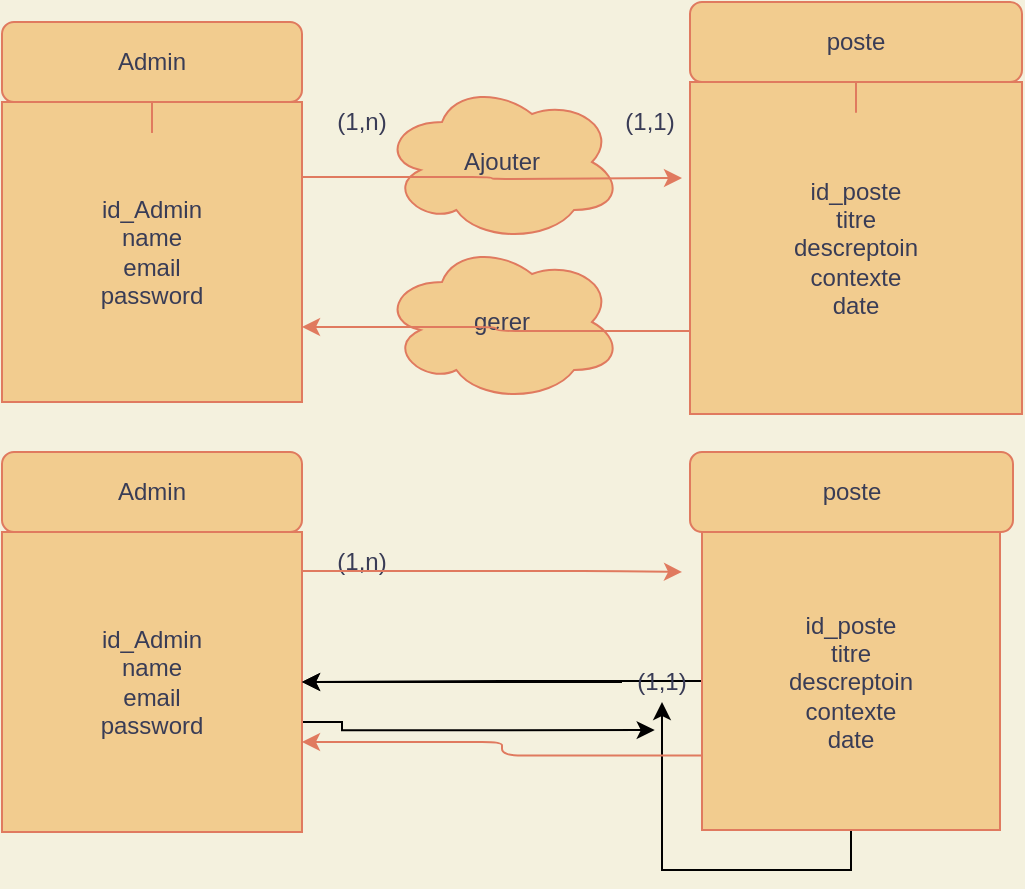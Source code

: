 <mxfile>
    <diagram id="f-Ndyb-gNEC2TCcNITdp" name="Page-1">
        <mxGraphModel dx="1273" dy="370" grid="1" gridSize="10" guides="1" tooltips="1" connect="1" arrows="1" fold="1" page="1" pageScale="1" pageWidth="827" pageHeight="1169" background="#F4F1DE" math="0" shadow="0">
            <root>
                <mxCell id="0"/>
                <mxCell id="1" parent="0"/>
                <mxCell id="4" value="id_Admin&lt;br&gt;name&lt;br&gt;email&lt;br&gt;password" style="whiteSpace=wrap;html=1;aspect=fixed;rounded=0;sketch=0;strokeColor=#E07A5F;fillColor=#F2CC8F;fontColor=#393C56;" parent="1" vertex="1">
                    <mxGeometry x="70" y="370" width="150" height="150" as="geometry"/>
                </mxCell>
                <mxCell id="26" value="" style="edgeStyle=orthogonalEdgeStyle;curved=0;rounded=1;sketch=0;orthogonalLoop=1;jettySize=auto;html=1;strokeColor=#E07A5F;fillColor=#F2CC8F;fontColor=#393C56;" parent="1" source="6" target="4" edge="1">
                    <mxGeometry relative="1" as="geometry"/>
                </mxCell>
                <mxCell id="27" value="" style="edgeStyle=orthogonalEdgeStyle;curved=0;rounded=1;sketch=0;orthogonalLoop=1;jettySize=auto;html=1;strokeColor=#E07A5F;fillColor=#F2CC8F;fontColor=#393C56;" parent="1" source="6" target="4" edge="1">
                    <mxGeometry relative="1" as="geometry"/>
                </mxCell>
                <mxCell id="6" value="Admin&lt;br&gt;" style="rounded=1;whiteSpace=wrap;html=1;sketch=0;strokeColor=#E07A5F;fillColor=#F2CC8F;fontColor=#393C56;" parent="1" vertex="1">
                    <mxGeometry x="70" y="330" width="150" height="40" as="geometry"/>
                </mxCell>
                <mxCell id="9" value="id_poste&lt;br&gt;titre&lt;br&gt;descreptoin&lt;br&gt;contexte&lt;br&gt;date&lt;br&gt;" style="whiteSpace=wrap;html=1;aspect=fixed;rounded=0;sketch=0;strokeColor=#E07A5F;fillColor=#F2CC8F;fontColor=#393C56;" parent="1" vertex="1">
                    <mxGeometry x="414" y="360" width="166" height="166" as="geometry"/>
                </mxCell>
                <mxCell id="25" value="" style="edgeStyle=orthogonalEdgeStyle;curved=0;rounded=1;sketch=0;orthogonalLoop=1;jettySize=auto;html=1;strokeColor=#E07A5F;fillColor=#F2CC8F;fontColor=#393C56;" parent="1" source="10" target="9" edge="1">
                    <mxGeometry relative="1" as="geometry"/>
                </mxCell>
                <mxCell id="10" value="poste" style="rounded=1;whiteSpace=wrap;html=1;sketch=0;strokeColor=#E07A5F;fillColor=#F2CC8F;fontColor=#393C56;" parent="1" vertex="1">
                    <mxGeometry x="414" y="320" width="166" height="40" as="geometry"/>
                </mxCell>
                <mxCell id="13" value="Ajouter" style="ellipse;shape=cloud;whiteSpace=wrap;html=1;rounded=0;sketch=0;strokeColor=#E07A5F;fillColor=#F2CC8F;fontColor=#393C56;" parent="1" vertex="1">
                    <mxGeometry x="260" y="360" width="120" height="80" as="geometry"/>
                </mxCell>
                <mxCell id="14" style="edgeStyle=orthogonalEdgeStyle;curved=0;rounded=1;sketch=0;orthogonalLoop=1;jettySize=auto;html=1;exitX=1;exitY=0.25;exitDx=0;exitDy=0;strokeColor=#E07A5F;fillColor=#F2CC8F;fontColor=#393C56;" parent="1" source="4" edge="1">
                    <mxGeometry relative="1" as="geometry">
                        <mxPoint x="410" y="408" as="targetPoint"/>
                        <mxPoint x="220" y="407.5" as="sourcePoint"/>
                    </mxGeometry>
                </mxCell>
                <mxCell id="16" value="gerer" style="ellipse;shape=cloud;whiteSpace=wrap;html=1;rounded=0;sketch=0;strokeColor=#E07A5F;fillColor=#F2CC8F;fontColor=#393C56;" parent="1" vertex="1">
                    <mxGeometry x="260" y="440" width="120" height="80" as="geometry"/>
                </mxCell>
                <mxCell id="17" style="edgeStyle=orthogonalEdgeStyle;curved=0;rounded=1;sketch=0;orthogonalLoop=1;jettySize=auto;html=1;exitX=0;exitY=0.75;exitDx=0;exitDy=0;strokeColor=#E07A5F;fillColor=#F2CC8F;fontColor=#393C56;entryX=1;entryY=0.75;entryDx=0;entryDy=0;" parent="1" source="9" target="4" edge="1">
                    <mxGeometry relative="1" as="geometry">
                        <mxPoint x="220" y="482.5" as="targetPoint"/>
                        <mxPoint x="414" y="484.5" as="sourcePoint"/>
                    </mxGeometry>
                </mxCell>
                <mxCell id="19" value="(1,n)" style="text;html=1;strokeColor=none;fillColor=none;align=center;verticalAlign=middle;whiteSpace=wrap;rounded=0;sketch=0;fontColor=#393C56;" parent="1" vertex="1">
                    <mxGeometry x="230" y="370" width="40" height="20" as="geometry"/>
                </mxCell>
                <mxCell id="24" value="(1,1)" style="text;html=1;strokeColor=none;fillColor=none;align=center;verticalAlign=middle;whiteSpace=wrap;rounded=0;sketch=0;fontColor=#393C56;" parent="1" vertex="1">
                    <mxGeometry x="374" y="370" width="40" height="20" as="geometry"/>
                </mxCell>
                <mxCell id="38" value="" style="edgeStyle=orthogonalEdgeStyle;rounded=0;orthogonalLoop=1;jettySize=auto;html=1;entryX=0.409;entryY=1.703;entryDx=0;entryDy=0;entryPerimeter=0;" edge="1" parent="1" source="28" target="34">
                    <mxGeometry relative="1" as="geometry">
                        <Array as="points">
                            <mxPoint x="240" y="680"/>
                            <mxPoint x="240" y="684"/>
                        </Array>
                    </mxGeometry>
                </mxCell>
                <mxCell id="28" value="id_Admin&lt;br&gt;name&lt;br&gt;email&lt;br&gt;password" style="whiteSpace=wrap;html=1;aspect=fixed;rounded=0;sketch=0;strokeColor=#E07A5F;fillColor=#F2CC8F;fontColor=#393C56;" vertex="1" parent="1">
                    <mxGeometry x="70" y="585" width="150" height="150" as="geometry"/>
                </mxCell>
                <mxCell id="29" value="Admin&lt;br&gt;" style="rounded=1;whiteSpace=wrap;html=1;sketch=0;strokeColor=#E07A5F;fillColor=#F2CC8F;fontColor=#393C56;" vertex="1" parent="1">
                    <mxGeometry x="70" y="545" width="150" height="40" as="geometry"/>
                </mxCell>
                <mxCell id="39" style="edgeStyle=orthogonalEdgeStyle;rounded=0;orthogonalLoop=1;jettySize=auto;html=1;entryX=1;entryY=0.5;entryDx=0;entryDy=0;" edge="1" parent="1" source="31" target="28">
                    <mxGeometry relative="1" as="geometry">
                        <mxPoint x="250" y="660" as="targetPoint"/>
                    </mxGeometry>
                </mxCell>
                <mxCell id="41" value="" style="edgeStyle=orthogonalEdgeStyle;rounded=0;orthogonalLoop=1;jettySize=auto;html=1;" edge="1" parent="1" source="31" target="34">
                    <mxGeometry relative="1" as="geometry"/>
                </mxCell>
                <mxCell id="31" value="id_poste&lt;br&gt;titre&lt;br&gt;descreptoin&lt;br&gt;contexte&lt;br&gt;date&lt;br&gt;" style="whiteSpace=wrap;html=1;aspect=fixed;rounded=0;sketch=0;strokeColor=#E07A5F;fillColor=#F2CC8F;fontColor=#393C56;" vertex="1" parent="1">
                    <mxGeometry x="420" y="585" width="149" height="149" as="geometry"/>
                </mxCell>
                <mxCell id="32" value="poste" style="rounded=1;whiteSpace=wrap;html=1;sketch=0;strokeColor=#E07A5F;fillColor=#F2CC8F;fontColor=#393C56;" vertex="1" parent="1">
                    <mxGeometry x="414" y="545" width="161.5" height="40" as="geometry"/>
                </mxCell>
                <mxCell id="33" value="(1,n)" style="text;html=1;strokeColor=none;fillColor=none;align=center;verticalAlign=middle;whiteSpace=wrap;rounded=0;sketch=0;fontColor=#393C56;" vertex="1" parent="1">
                    <mxGeometry x="230" y="590" width="40" height="20" as="geometry"/>
                </mxCell>
                <mxCell id="40" style="edgeStyle=orthogonalEdgeStyle;rounded=0;orthogonalLoop=1;jettySize=auto;html=1;" edge="1" parent="1" source="34">
                    <mxGeometry relative="1" as="geometry">
                        <mxPoint x="220" y="660" as="targetPoint"/>
                    </mxGeometry>
                </mxCell>
                <mxCell id="34" value="(1,1)" style="text;html=1;strokeColor=none;fillColor=none;align=center;verticalAlign=middle;whiteSpace=wrap;rounded=0;sketch=0;fontColor=#393C56;" vertex="1" parent="1">
                    <mxGeometry x="380" y="650" width="40" height="20" as="geometry"/>
                </mxCell>
                <mxCell id="35" style="edgeStyle=orthogonalEdgeStyle;curved=0;rounded=1;sketch=0;orthogonalLoop=1;jettySize=auto;html=1;exitX=1;exitY=0.25;exitDx=0;exitDy=0;strokeColor=#E07A5F;fillColor=#F2CC8F;fontColor=#393C56;" edge="1" parent="1">
                    <mxGeometry relative="1" as="geometry">
                        <mxPoint x="410" y="605" as="targetPoint"/>
                        <mxPoint x="220" y="604.5" as="sourcePoint"/>
                        <Array as="points">
                            <mxPoint x="370" y="605"/>
                            <mxPoint x="370" y="605"/>
                        </Array>
                    </mxGeometry>
                </mxCell>
                <mxCell id="44" style="edgeStyle=orthogonalEdgeStyle;curved=0;rounded=1;sketch=0;orthogonalLoop=1;jettySize=auto;html=1;exitX=0;exitY=0.75;exitDx=0;exitDy=0;strokeColor=#E07A5F;fillColor=#F2CC8F;fontColor=#393C56;" edge="1" parent="1" source="31">
                    <mxGeometry relative="1" as="geometry">
                        <mxPoint x="220" y="690" as="targetPoint"/>
                        <mxPoint x="424" y="494.5" as="sourcePoint"/>
                        <Array as="points">
                            <mxPoint x="320" y="697"/>
                            <mxPoint x="320" y="690"/>
                        </Array>
                    </mxGeometry>
                </mxCell>
            </root>
        </mxGraphModel>
    </diagram>
</mxfile>